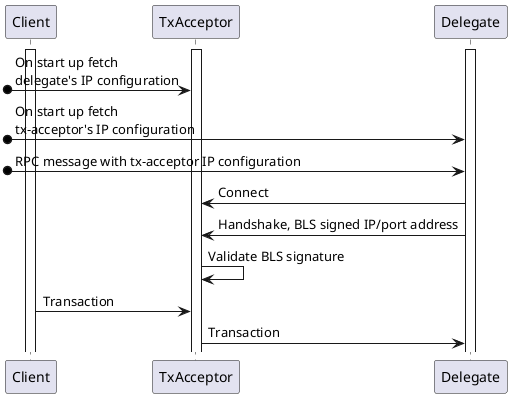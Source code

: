 @startuml

activate Client
activate TxAcceptor
activate Delegate

[o-> TxAcceptor : On start up fetch\ndelegate's IP configuration

[o-> Delegate : On start up fetch\ntx-acceptor's IP configuration

[o-> Delegate : RPC message with tx-acceptor IP configuration

Delegate -> TxAcceptor : Connect

Delegate -> TxAcceptor : Handshake, BLS signed IP/port address
TxAcceptor -> TxAcceptor : Validate BLS signature
Client -> TxAcceptor : Transaction
TxAcceptor -> Delegate : Transaction

@enduml

